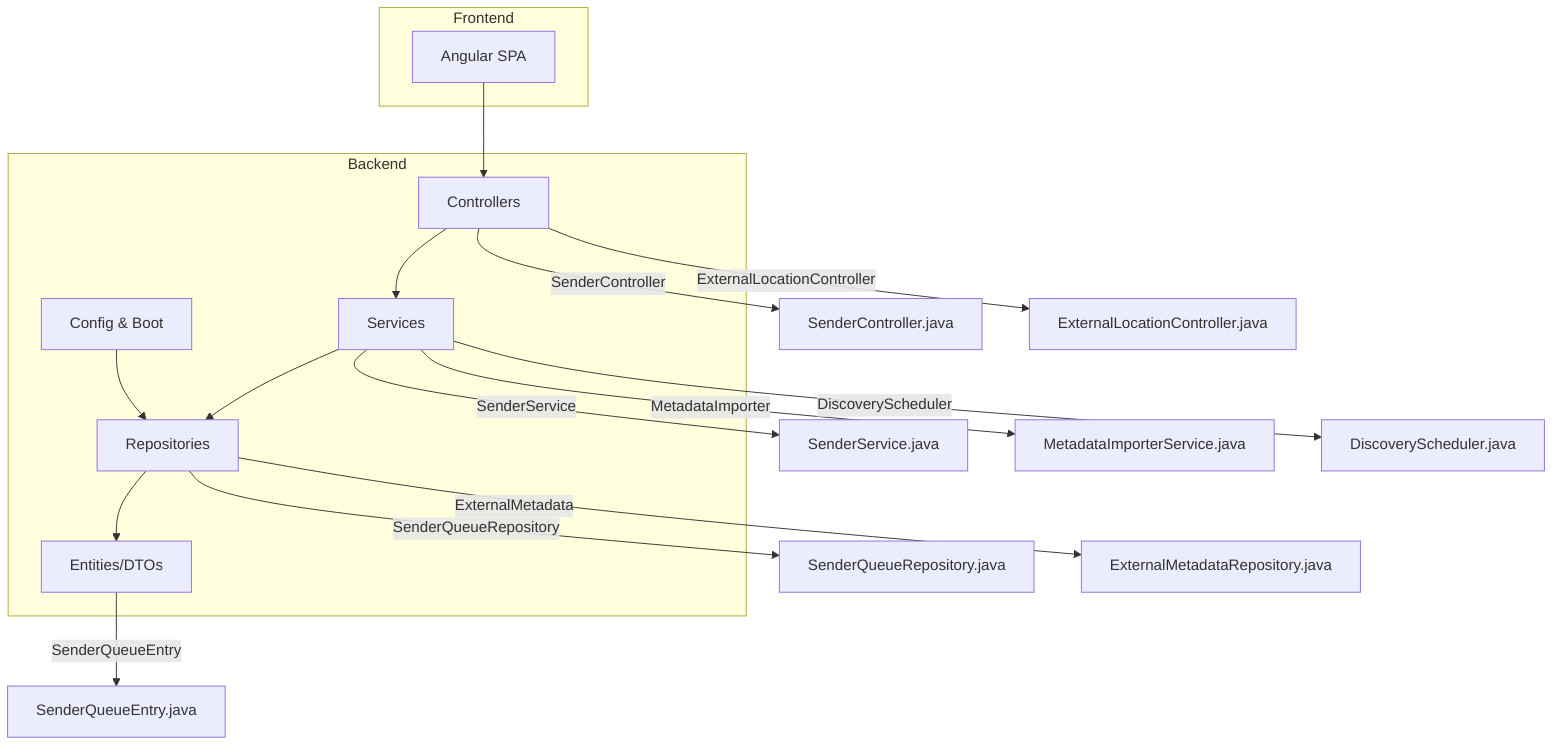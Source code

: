 graph TD
  subgraph Frontend
    Angular[Angular SPA]
  end
  subgraph Backend
    Controller[Controllers]
    Service[Services]
    Repo[Repositories]
    Entity[Entities/DTOs]
    Config[Config & Boot]
  end
  Angular --> Controller
  Controller --> Service
  Service --> Repo
  Repo --> Entity
  Config --> Repo

  %% Map files
  Controller -->|SenderController| SenderController[SenderController.java]
  Controller -->|ExternalLocationController| ExternalLocationController[ExternalLocationController.java]
  Service -->|SenderService| SenderService[SenderService.java]
  Service -->|MetadataImporter| MetadataImporter[MetadataImporterService.java]
  Service -->|DiscoveryScheduler| DiscoveryScheduler[DiscoveryScheduler.java]
  Repo -->|SenderQueueRepository| SenderQueueRepository[SenderQueueRepository.java]
  Repo -->|ExternalMetadata| ExternalMetadataRepository[ExternalMetadataRepository.java]
  Entity -->|SenderQueueEntry| SenderQueueEntry[SenderQueueEntry.java]